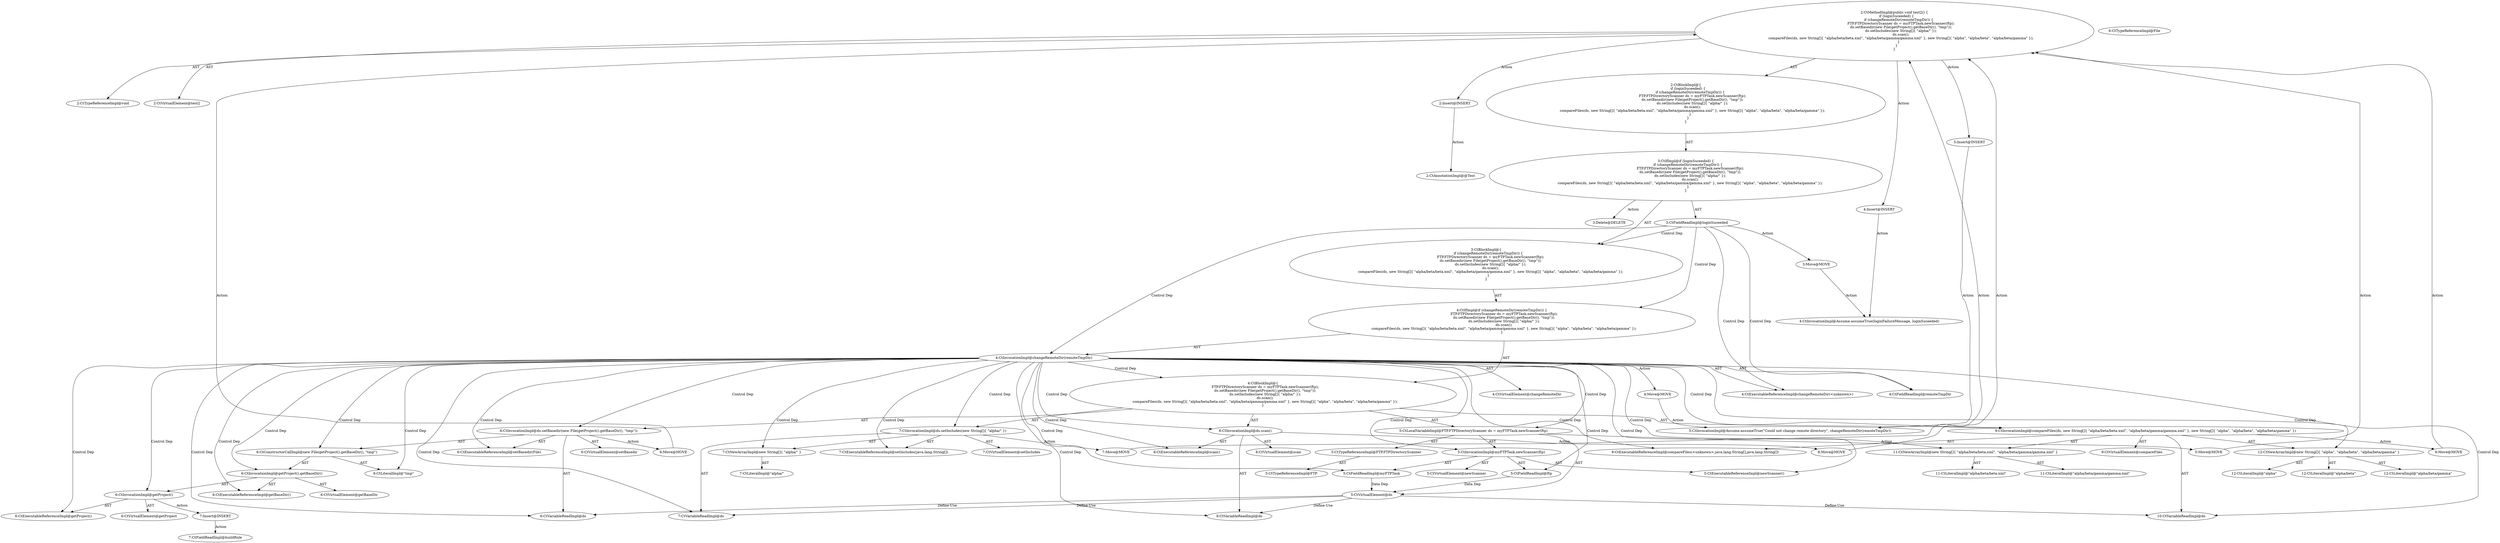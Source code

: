 digraph "test2#?" {
0 [label="2:CtTypeReferenceImpl@void" shape=ellipse]
1 [label="2:CtVirtualElement@test2" shape=ellipse]
2 [label="3:CtFieldReadImpl@loginSuceeded" shape=ellipse]
3 [label="4:CtExecutableReferenceImpl@changeRemoteDir(<unknown>)" shape=ellipse]
4 [label="4:CtVirtualElement@changeRemoteDir" shape=ellipse]
5 [label="4:CtFieldReadImpl@remoteTmpDir" shape=ellipse]
6 [label="4:CtInvocationImpl@changeRemoteDir(remoteTmpDir)" shape=ellipse]
7 [label="5:CtTypeReferenceImpl@FTP.FTPDirectoryScanner" shape=ellipse]
8 [label="5:CtTypeReferenceImpl@FTP" shape=ellipse]
9 [label="5:CtExecutableReferenceImpl@newScanner()" shape=ellipse]
10 [label="5:CtVirtualElement@newScanner" shape=ellipse]
11 [label="5:CtFieldReadImpl@myFTPTask" shape=ellipse]
12 [label="5:CtFieldReadImpl@ftp" shape=ellipse]
13 [label="5:CtInvocationImpl@myFTPTask.newScanner(ftp)" shape=ellipse]
14 [label="5:CtVirtualElement@ds" shape=ellipse]
15 [label="5:CtLocalVariableImpl@FTP.FTPDirectoryScanner ds = myFTPTask.newScanner(ftp)" shape=ellipse]
16 [label="6:CtExecutableReferenceImpl@setBasedir(File)" shape=ellipse]
17 [label="6:CtVirtualElement@setBasedir" shape=ellipse]
18 [label="6:CtVariableReadImpl@ds" shape=ellipse]
19 [label="6:CtTypeReferenceImpl@File" shape=ellipse]
20 [label="6:CtExecutableReferenceImpl@getBaseDir()" shape=ellipse]
21 [label="6:CtVirtualElement@getBaseDir" shape=ellipse]
22 [label="6:CtExecutableReferenceImpl@getProject()" shape=ellipse]
23 [label="6:CtVirtualElement@getProject" shape=ellipse]
24 [label="6:CtInvocationImpl@getProject()" shape=ellipse]
25 [label="6:CtInvocationImpl@getProject().getBaseDir()" shape=ellipse]
26 [label="6:CtLiteralImpl@\"tmp\"" shape=ellipse]
27 [label="6:CtConstructorCallImpl@new File(getProject().getBaseDir(), \"tmp\")" shape=ellipse]
28 [label="6:CtInvocationImpl@ds.setBasedir(new File(getProject().getBaseDir(), \"tmp\"))" shape=ellipse]
29 [label="7:CtExecutableReferenceImpl@setIncludes(java.lang.String[])" shape=ellipse]
30 [label="7:CtVirtualElement@setIncludes" shape=ellipse]
31 [label="7:CtVariableReadImpl@ds" shape=ellipse]
32 [label="7:CtNewArrayImpl@new String[]\{ \"alpha/\" \}" shape=ellipse]
33 [label="7:CtLiteralImpl@\"alpha/\"" shape=ellipse]
34 [label="7:CtInvocationImpl@ds.setIncludes(new String[]\{ \"alpha/\" \})" shape=ellipse]
35 [label="8:CtExecutableReferenceImpl@scan()" shape=ellipse]
36 [label="8:CtVirtualElement@scan" shape=ellipse]
37 [label="8:CtVariableReadImpl@ds" shape=ellipse]
38 [label="8:CtInvocationImpl@ds.scan()" shape=ellipse]
39 [label="9:CtExecutableReferenceImpl@compareFiles(<unknown>,java.lang.String[],java.lang.String[])" shape=ellipse]
40 [label="9:CtVirtualElement@compareFiles" shape=ellipse]
41 [label="10:CtVariableReadImpl@ds" shape=ellipse]
42 [label="11:CtNewArrayImpl@new String[]\{ \"alpha/beta/beta.xml\", \"alpha/beta/gamma/gamma.xml\" \}" shape=ellipse]
43 [label="11:CtLiteralImpl@\"alpha/beta/beta.xml\"" shape=ellipse]
44 [label="11:CtLiteralImpl@\"alpha/beta/gamma/gamma.xml\"" shape=ellipse]
45 [label="12:CtNewArrayImpl@new String[]\{ \"alpha\", \"alpha/beta\", \"alpha/beta/gamma\" \}" shape=ellipse]
46 [label="12:CtLiteralImpl@\"alpha\"" shape=ellipse]
47 [label="12:CtLiteralImpl@\"alpha/beta\"" shape=ellipse]
48 [label="12:CtLiteralImpl@\"alpha/beta/gamma\"" shape=ellipse]
49 [label="9:CtInvocationImpl@compareFiles(ds, new String[]\{ \"alpha/beta/beta.xml\", \"alpha/beta/gamma/gamma.xml\" \}, new String[]\{ \"alpha\", \"alpha/beta\", \"alpha/beta/gamma\" \})" shape=ellipse]
50 [label="4:CtBlockImpl@\{
    FTP.FTPDirectoryScanner ds = myFTPTask.newScanner(ftp);
    ds.setBasedir(new File(getProject().getBaseDir(), \"tmp\"));
    ds.setIncludes(new String[]\{ \"alpha/\" \});
    ds.scan();
    compareFiles(ds, new String[]\{ \"alpha/beta/beta.xml\", \"alpha/beta/gamma/gamma.xml\" \}, new String[]\{ \"alpha\", \"alpha/beta\", \"alpha/beta/gamma\" \});
\}" shape=ellipse]
51 [label="4:CtIfImpl@if (changeRemoteDir(remoteTmpDir)) \{
    FTP.FTPDirectoryScanner ds = myFTPTask.newScanner(ftp);
    ds.setBasedir(new File(getProject().getBaseDir(), \"tmp\"));
    ds.setIncludes(new String[]\{ \"alpha/\" \});
    ds.scan();
    compareFiles(ds, new String[]\{ \"alpha/beta/beta.xml\", \"alpha/beta/gamma/gamma.xml\" \}, new String[]\{ \"alpha\", \"alpha/beta\", \"alpha/beta/gamma\" \});
\}" shape=ellipse]
52 [label="3:CtBlockImpl@\{
    if (changeRemoteDir(remoteTmpDir)) \{
        FTP.FTPDirectoryScanner ds = myFTPTask.newScanner(ftp);
        ds.setBasedir(new File(getProject().getBaseDir(), \"tmp\"));
        ds.setIncludes(new String[]\{ \"alpha/\" \});
        ds.scan();
        compareFiles(ds, new String[]\{ \"alpha/beta/beta.xml\", \"alpha/beta/gamma/gamma.xml\" \}, new String[]\{ \"alpha\", \"alpha/beta\", \"alpha/beta/gamma\" \});
    \}
\}" shape=ellipse]
53 [label="3:CtIfImpl@if (loginSuceeded) \{
    if (changeRemoteDir(remoteTmpDir)) \{
        FTP.FTPDirectoryScanner ds = myFTPTask.newScanner(ftp);
        ds.setBasedir(new File(getProject().getBaseDir(), \"tmp\"));
        ds.setIncludes(new String[]\{ \"alpha/\" \});
        ds.scan();
        compareFiles(ds, new String[]\{ \"alpha/beta/beta.xml\", \"alpha/beta/gamma/gamma.xml\" \}, new String[]\{ \"alpha\", \"alpha/beta\", \"alpha/beta/gamma\" \});
    \}
\}" shape=ellipse]
54 [label="2:CtBlockImpl@\{
    if (loginSuceeded) \{
        if (changeRemoteDir(remoteTmpDir)) \{
            FTP.FTPDirectoryScanner ds = myFTPTask.newScanner(ftp);
            ds.setBasedir(new File(getProject().getBaseDir(), \"tmp\"));
            ds.setIncludes(new String[]\{ \"alpha/\" \});
            ds.scan();
            compareFiles(ds, new String[]\{ \"alpha/beta/beta.xml\", \"alpha/beta/gamma/gamma.xml\" \}, new String[]\{ \"alpha\", \"alpha/beta\", \"alpha/beta/gamma\" \});
        \}
    \}
\}" shape=ellipse]
55 [label="2:CtMethodImpl@public void test2() \{
    if (loginSuceeded) \{
        if (changeRemoteDir(remoteTmpDir)) \{
            FTP.FTPDirectoryScanner ds = myFTPTask.newScanner(ftp);
            ds.setBasedir(new File(getProject().getBaseDir(), \"tmp\"));
            ds.setIncludes(new String[]\{ \"alpha/\" \});
            ds.scan();
            compareFiles(ds, new String[]\{ \"alpha/beta/beta.xml\", \"alpha/beta/gamma/gamma.xml\" \}, new String[]\{ \"alpha\", \"alpha/beta\", \"alpha/beta/gamma\" \});
        \}
    \}
\}" shape=ellipse]
56 [label="3:Delete@DELETE" shape=ellipse]
57 [label="2:Insert@INSERT" shape=ellipse]
58 [label="2:CtAnnotationImpl@@Test" shape=ellipse]
59 [label="4:Insert@INSERT" shape=ellipse]
60 [label="4:CtInvocationImpl@Assume.assumeTrue(loginFailureMessage, loginSuceeded)" shape=ellipse]
61 [label="5:Insert@INSERT" shape=ellipse]
62 [label="5:CtInvocationImpl@Assume.assumeTrue(\"Could not change remote directory\", changeRemoteDir(remoteTmpDir))" shape=ellipse]
63 [label="7:Insert@INSERT" shape=ellipse]
64 [label="7:CtFieldReadImpl@buildRule" shape=ellipse]
65 [label="5:Move@MOVE" shape=ellipse]
66 [label="6:Move@MOVE" shape=ellipse]
67 [label="7:Move@MOVE" shape=ellipse]
68 [label="8:Move@MOVE" shape=ellipse]
69 [label="9:Move@MOVE" shape=ellipse]
70 [label="3:Move@MOVE" shape=ellipse]
71 [label="4:Move@MOVE" shape=ellipse]
2 -> 52 [label="Control Dep"];
2 -> 51 [label="Control Dep"];
2 -> 6 [label="Control Dep"];
2 -> 3 [label="Control Dep"];
2 -> 5 [label="Control Dep"];
2 -> 70 [label="Action"];
6 -> 4 [label="AST"];
6 -> 3 [label="AST"];
6 -> 5 [label="AST"];
6 -> 50 [label="Control Dep"];
6 -> 15 [label="Control Dep"];
6 -> 13 [label="Control Dep"];
6 -> 9 [label="Control Dep"];
6 -> 11 [label="Control Dep"];
6 -> 12 [label="Control Dep"];
6 -> 28 [label="Control Dep"];
6 -> 16 [label="Control Dep"];
6 -> 18 [label="Control Dep"];
6 -> 27 [label="Control Dep"];
6 -> 25 [label="Control Dep"];
6 -> 20 [label="Control Dep"];
6 -> 24 [label="Control Dep"];
6 -> 22 [label="Control Dep"];
6 -> 26 [label="Control Dep"];
6 -> 34 [label="Control Dep"];
6 -> 29 [label="Control Dep"];
6 -> 31 [label="Control Dep"];
6 -> 32 [label="Control Dep"];
6 -> 38 [label="Control Dep"];
6 -> 35 [label="Control Dep"];
6 -> 37 [label="Control Dep"];
6 -> 49 [label="Control Dep"];
6 -> 39 [label="Control Dep"];
6 -> 41 [label="Control Dep"];
6 -> 42 [label="Control Dep"];
6 -> 45 [label="Control Dep"];
6 -> 71 [label="Action"];
7 -> 8 [label="AST"];
11 -> 14 [label="Data Dep"];
12 -> 14 [label="Data Dep"];
13 -> 10 [label="AST"];
13 -> 11 [label="AST"];
13 -> 9 [label="AST"];
13 -> 12 [label="AST"];
14 -> 18 [label="Define-Use"];
14 -> 31 [label="Define-Use"];
14 -> 37 [label="Define-Use"];
14 -> 41 [label="Define-Use"];
15 -> 14 [label="AST"];
15 -> 7 [label="AST"];
15 -> 13 [label="AST"];
15 -> 65 [label="Action"];
24 -> 23 [label="AST"];
24 -> 22 [label="AST"];
24 -> 63 [label="Action"];
25 -> 21 [label="AST"];
25 -> 24 [label="AST"];
25 -> 20 [label="AST"];
27 -> 25 [label="AST"];
27 -> 26 [label="AST"];
28 -> 17 [label="AST"];
28 -> 18 [label="AST"];
28 -> 16 [label="AST"];
28 -> 27 [label="AST"];
28 -> 66 [label="Action"];
32 -> 33 [label="AST"];
34 -> 30 [label="AST"];
34 -> 31 [label="AST"];
34 -> 29 [label="AST"];
34 -> 32 [label="AST"];
34 -> 67 [label="Action"];
38 -> 36 [label="AST"];
38 -> 37 [label="AST"];
38 -> 35 [label="AST"];
38 -> 68 [label="Action"];
42 -> 43 [label="AST"];
42 -> 44 [label="AST"];
45 -> 46 [label="AST"];
45 -> 47 [label="AST"];
45 -> 48 [label="AST"];
49 -> 40 [label="AST"];
49 -> 39 [label="AST"];
49 -> 41 [label="AST"];
49 -> 42 [label="AST"];
49 -> 45 [label="AST"];
49 -> 69 [label="Action"];
50 -> 15 [label="AST"];
50 -> 28 [label="AST"];
50 -> 34 [label="AST"];
50 -> 38 [label="AST"];
50 -> 49 [label="AST"];
51 -> 6 [label="AST"];
51 -> 50 [label="AST"];
52 -> 51 [label="AST"];
53 -> 2 [label="AST"];
53 -> 52 [label="AST"];
53 -> 56 [label="Action"];
54 -> 53 [label="AST"];
55 -> 1 [label="AST"];
55 -> 0 [label="AST"];
55 -> 54 [label="AST"];
55 -> 57 [label="Action"];
55 -> 59 [label="Action"];
55 -> 61 [label="Action"];
57 -> 58 [label="Action"];
59 -> 60 [label="Action"];
61 -> 62 [label="Action"];
63 -> 64 [label="Action"];
65 -> 55 [label="Action"];
66 -> 55 [label="Action"];
67 -> 55 [label="Action"];
68 -> 55 [label="Action"];
69 -> 55 [label="Action"];
70 -> 60 [label="Action"];
71 -> 62 [label="Action"];
}